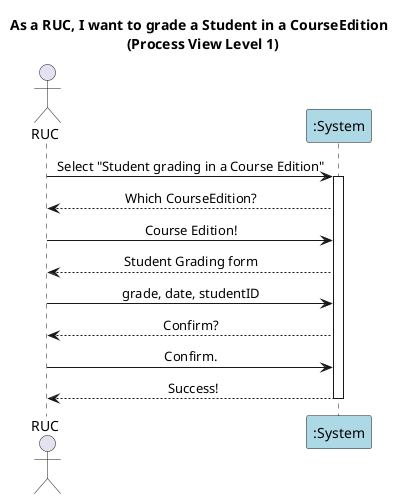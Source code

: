 @startuml
actor RUC
skinparam sequencemessagealign center

title As a RUC, I want to grade a Student in a CourseEdition \n (Process View Level 1)

participant ":System" as System #lightblue

RUC -> System  : Select "Student grading in a Course Edition"
activate System
System --> RUC  : Which CourseEdition?
RUC -> System : Course Edition!
System --> RUC : Student Grading form
RUC -> System : grade, date, studentID
System --> RUC : Confirm?
RUC -> System : Confirm.
System --> RUC : Success!
deactivate System

@enduml
